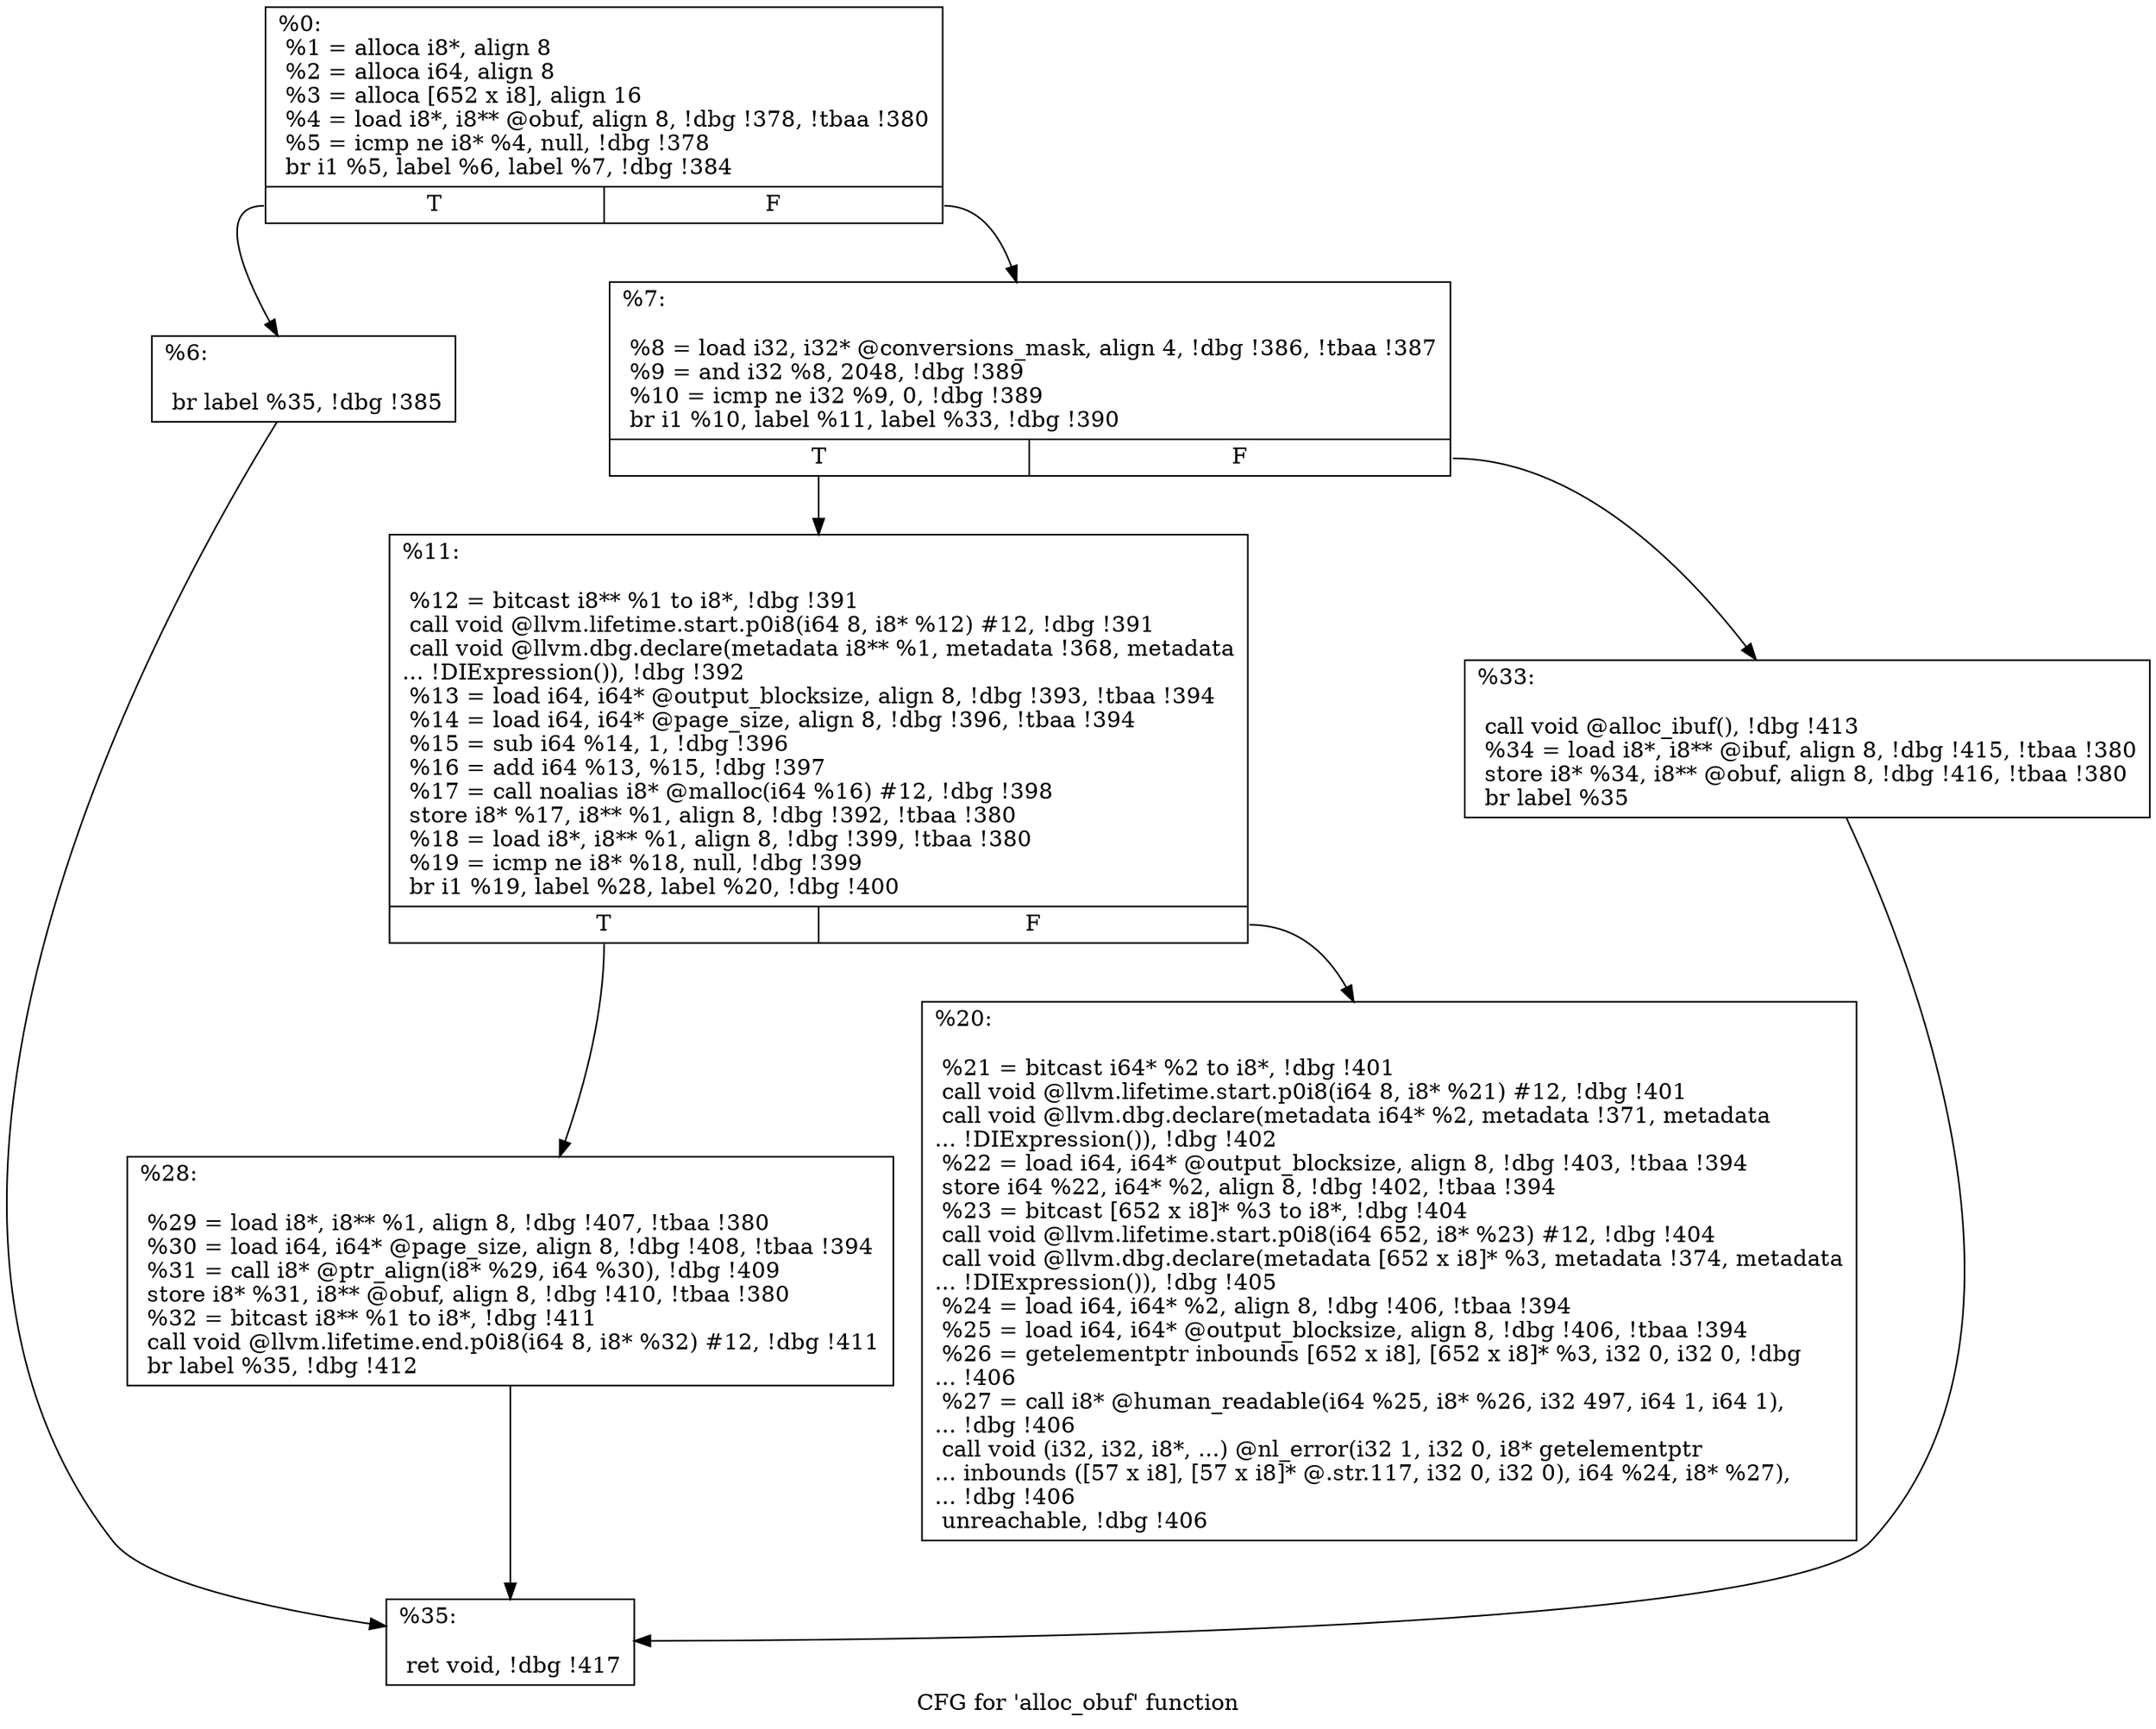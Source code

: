 digraph "CFG for 'alloc_obuf' function" {
	label="CFG for 'alloc_obuf' function";

	Node0x24ccf20 [shape=record,label="{%0:\l  %1 = alloca i8*, align 8\l  %2 = alloca i64, align 8\l  %3 = alloca [652 x i8], align 16\l  %4 = load i8*, i8** @obuf, align 8, !dbg !378, !tbaa !380\l  %5 = icmp ne i8* %4, null, !dbg !378\l  br i1 %5, label %6, label %7, !dbg !384\l|{<s0>T|<s1>F}}"];
	Node0x24ccf20:s0 -> Node0x24ccf70;
	Node0x24ccf20:s1 -> Node0x24ccfc0;
	Node0x24ccf70 [shape=record,label="{%6:\l\l  br label %35, !dbg !385\l}"];
	Node0x24ccf70 -> Node0x24cd150;
	Node0x24ccfc0 [shape=record,label="{%7:\l\l  %8 = load i32, i32* @conversions_mask, align 4, !dbg !386, !tbaa !387\l  %9 = and i32 %8, 2048, !dbg !389\l  %10 = icmp ne i32 %9, 0, !dbg !389\l  br i1 %10, label %11, label %33, !dbg !390\l|{<s0>T|<s1>F}}"];
	Node0x24ccfc0:s0 -> Node0x24cd010;
	Node0x24ccfc0:s1 -> Node0x24cd100;
	Node0x24cd010 [shape=record,label="{%11:\l\l  %12 = bitcast i8** %1 to i8*, !dbg !391\l  call void @llvm.lifetime.start.p0i8(i64 8, i8* %12) #12, !dbg !391\l  call void @llvm.dbg.declare(metadata i8** %1, metadata !368, metadata\l... !DIExpression()), !dbg !392\l  %13 = load i64, i64* @output_blocksize, align 8, !dbg !393, !tbaa !394\l  %14 = load i64, i64* @page_size, align 8, !dbg !396, !tbaa !394\l  %15 = sub i64 %14, 1, !dbg !396\l  %16 = add i64 %13, %15, !dbg !397\l  %17 = call noalias i8* @malloc(i64 %16) #12, !dbg !398\l  store i8* %17, i8** %1, align 8, !dbg !392, !tbaa !380\l  %18 = load i8*, i8** %1, align 8, !dbg !399, !tbaa !380\l  %19 = icmp ne i8* %18, null, !dbg !399\l  br i1 %19, label %28, label %20, !dbg !400\l|{<s0>T|<s1>F}}"];
	Node0x24cd010:s0 -> Node0x24cd0b0;
	Node0x24cd010:s1 -> Node0x24cd060;
	Node0x24cd060 [shape=record,label="{%20:\l\l  %21 = bitcast i64* %2 to i8*, !dbg !401\l  call void @llvm.lifetime.start.p0i8(i64 8, i8* %21) #12, !dbg !401\l  call void @llvm.dbg.declare(metadata i64* %2, metadata !371, metadata\l... !DIExpression()), !dbg !402\l  %22 = load i64, i64* @output_blocksize, align 8, !dbg !403, !tbaa !394\l  store i64 %22, i64* %2, align 8, !dbg !402, !tbaa !394\l  %23 = bitcast [652 x i8]* %3 to i8*, !dbg !404\l  call void @llvm.lifetime.start.p0i8(i64 652, i8* %23) #12, !dbg !404\l  call void @llvm.dbg.declare(metadata [652 x i8]* %3, metadata !374, metadata\l... !DIExpression()), !dbg !405\l  %24 = load i64, i64* %2, align 8, !dbg !406, !tbaa !394\l  %25 = load i64, i64* @output_blocksize, align 8, !dbg !406, !tbaa !394\l  %26 = getelementptr inbounds [652 x i8], [652 x i8]* %3, i32 0, i32 0, !dbg\l... !406\l  %27 = call i8* @human_readable(i64 %25, i8* %26, i32 497, i64 1, i64 1),\l... !dbg !406\l  call void (i32, i32, i8*, ...) @nl_error(i32 1, i32 0, i8* getelementptr\l... inbounds ([57 x i8], [57 x i8]* @.str.117, i32 0, i32 0), i64 %24, i8* %27),\l... !dbg !406\l  unreachable, !dbg !406\l}"];
	Node0x24cd0b0 [shape=record,label="{%28:\l\l  %29 = load i8*, i8** %1, align 8, !dbg !407, !tbaa !380\l  %30 = load i64, i64* @page_size, align 8, !dbg !408, !tbaa !394\l  %31 = call i8* @ptr_align(i8* %29, i64 %30), !dbg !409\l  store i8* %31, i8** @obuf, align 8, !dbg !410, !tbaa !380\l  %32 = bitcast i8** %1 to i8*, !dbg !411\l  call void @llvm.lifetime.end.p0i8(i64 8, i8* %32) #12, !dbg !411\l  br label %35, !dbg !412\l}"];
	Node0x24cd0b0 -> Node0x24cd150;
	Node0x24cd100 [shape=record,label="{%33:\l\l  call void @alloc_ibuf(), !dbg !413\l  %34 = load i8*, i8** @ibuf, align 8, !dbg !415, !tbaa !380\l  store i8* %34, i8** @obuf, align 8, !dbg !416, !tbaa !380\l  br label %35\l}"];
	Node0x24cd100 -> Node0x24cd150;
	Node0x24cd150 [shape=record,label="{%35:\l\l  ret void, !dbg !417\l}"];
}
